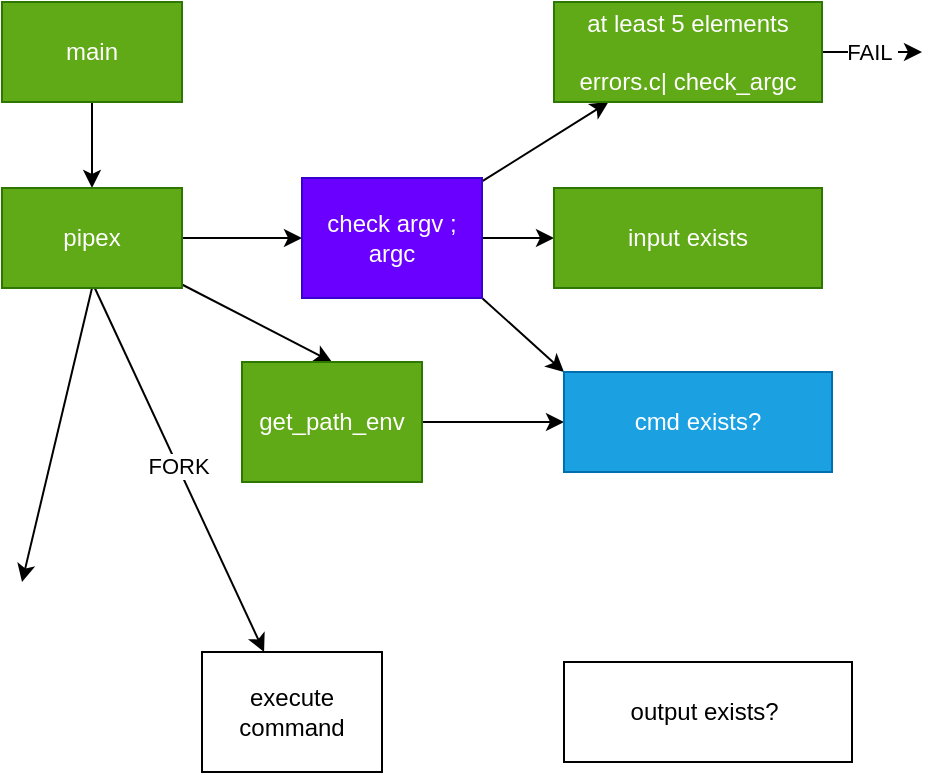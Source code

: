 <mxfile>
    <diagram id="X7niwABJMkOqxbPmT2E9" name="Page-1">
        <mxGraphModel dx="455" dy="571" grid="1" gridSize="10" guides="1" tooltips="1" connect="1" arrows="1" fold="1" page="1" pageScale="1" pageWidth="827" pageHeight="1169" math="0" shadow="0">
            <root>
                <mxCell id="0"/>
                <mxCell id="1" parent="0"/>
                <mxCell id="10" value="" style="edgeStyle=none;html=1;" parent="1" source="2" target="3" edge="1">
                    <mxGeometry relative="1" as="geometry"/>
                </mxCell>
                <mxCell id="2" value="main" style="rounded=0;whiteSpace=wrap;html=1;fillColor=#60a917;fontColor=#ffffff;strokeColor=#2D7600;" parent="1" vertex="1">
                    <mxGeometry x="100" y="20" width="90" height="50" as="geometry"/>
                </mxCell>
                <mxCell id="9" value="" style="edgeStyle=none;html=1;" parent="1" source="3" target="6" edge="1">
                    <mxGeometry relative="1" as="geometry"/>
                </mxCell>
                <mxCell id="11" value="" style="edgeStyle=none;html=1;entryX=0.5;entryY=0;entryDx=0;entryDy=0;" parent="1" source="3" target="18" edge="1">
                    <mxGeometry relative="1" as="geometry">
                        <mxPoint x="87.857" y="213" as="targetPoint"/>
                    </mxGeometry>
                </mxCell>
                <mxCell id="12" value="FORK" style="edgeStyle=none;html=1;" parent="1" target="5" edge="1">
                    <mxGeometry relative="1" as="geometry">
                        <mxPoint x="145" y="160" as="sourcePoint"/>
                    </mxGeometry>
                </mxCell>
                <mxCell id="25" style="edgeStyle=none;html=1;exitX=0.5;exitY=1;exitDx=0;exitDy=0;" edge="1" parent="1" source="3">
                    <mxGeometry relative="1" as="geometry">
                        <mxPoint x="110" y="310" as="targetPoint"/>
                    </mxGeometry>
                </mxCell>
                <mxCell id="3" value="pipex&lt;span style=&quot;color: rgba(0 , 0 , 0 , 0) ; font-family: monospace ; font-size: 0px&quot;&gt;%3CmxGraphModel%3E%3Croot%3E%3CmxCell%20id%3D%220%22%2F%3E%3CmxCell%20id%3D%221%22%20parent%3D%220%22%2F%3E%3CmxCell%20id%3D%222%22%20value%3D%22main%22%20style%3D%22rounded%3D0%3BwhiteSpace%3Dwrap%3Bhtml%3D1%3B%22%20vertex%3D%221%22%20parent%3D%221%22%3E%3CmxGeometry%20x%3D%22100%22%20y%3D%2250%22%20width%3D%22120%22%20height%3D%2260%22%20as%3D%22geometry%22%2F%3E%3C%2FmxCell%3E%3C%2Froot%3E%3C%2FmxGraphModel%3E&lt;/span&gt;" style="rounded=0;whiteSpace=wrap;html=1;fillColor=#60a917;fontColor=#ffffff;strokeColor=#2D7600;" parent="1" vertex="1">
                    <mxGeometry x="100" y="113" width="90" height="50" as="geometry"/>
                </mxCell>
                <mxCell id="5" value="execute command" style="rounded=0;whiteSpace=wrap;html=1;" parent="1" vertex="1">
                    <mxGeometry x="200" y="345" width="90" height="60" as="geometry"/>
                </mxCell>
                <mxCell id="8" value="" style="edgeStyle=none;html=1;" parent="1" source="6" target="7" edge="1">
                    <mxGeometry relative="1" as="geometry"/>
                </mxCell>
                <mxCell id="13" style="edgeStyle=none;html=1;exitX=1;exitY=0.5;exitDx=0;exitDy=0;entryX=0;entryY=0.5;entryDx=0;entryDy=0;" parent="1" source="6" target="14" edge="1">
                    <mxGeometry relative="1" as="geometry">
                        <mxPoint x="380" y="138" as="targetPoint"/>
                    </mxGeometry>
                </mxCell>
                <mxCell id="23" style="edgeStyle=none;html=1;exitX=1;exitY=1;exitDx=0;exitDy=0;entryX=0;entryY=0;entryDx=0;entryDy=0;" edge="1" parent="1" source="6" target="22">
                    <mxGeometry relative="1" as="geometry"/>
                </mxCell>
                <mxCell id="6" value="check argv ; argc" style="rounded=0;whiteSpace=wrap;html=1;fillColor=#6a00ff;fontColor=#ffffff;strokeColor=#3700CC;" parent="1" vertex="1">
                    <mxGeometry x="250" y="108" width="90" height="60" as="geometry"/>
                </mxCell>
                <mxCell id="17" value="FAIL&amp;nbsp;" style="edgeStyle=none;html=1;exitX=1;exitY=0.5;exitDx=0;exitDy=0;" parent="1" source="7" edge="1">
                    <mxGeometry relative="1" as="geometry">
                        <mxPoint x="560" y="45" as="targetPoint"/>
                    </mxGeometry>
                </mxCell>
                <mxCell id="7" value="at least 5 elements&lt;br&gt;&lt;br&gt;errors.c| check_argc" style="whiteSpace=wrap;html=1;rounded=0;fillColor=#60a917;fontColor=#ffffff;strokeColor=#2D7600;" parent="1" vertex="1">
                    <mxGeometry x="376" y="20" width="134" height="50" as="geometry"/>
                </mxCell>
                <mxCell id="14" value="input exists" style="whiteSpace=wrap;html=1;rounded=0;fillColor=#60a917;fontColor=#ffffff;strokeColor=#2D7600;" parent="1" vertex="1">
                    <mxGeometry x="376" y="113" width="134" height="50" as="geometry"/>
                </mxCell>
                <mxCell id="15" value="output exists?&amp;nbsp;" style="whiteSpace=wrap;html=1;rounded=0;" parent="1" vertex="1">
                    <mxGeometry x="381" y="350" width="144" height="50" as="geometry"/>
                </mxCell>
                <mxCell id="24" style="edgeStyle=none;html=1;entryX=0;entryY=0.5;entryDx=0;entryDy=0;" edge="1" parent="1" source="18" target="22">
                    <mxGeometry relative="1" as="geometry"/>
                </mxCell>
                <mxCell id="18" value="get_path_env" style="rounded=0;whiteSpace=wrap;html=1;fillColor=#60a917;strokeColor=#2D7600;fontColor=#ffffff;" vertex="1" parent="1">
                    <mxGeometry x="220" y="200" width="90" height="60" as="geometry"/>
                </mxCell>
                <mxCell id="22" value="cmd exists?" style="whiteSpace=wrap;html=1;rounded=0;fillColor=#1ba1e2;fontColor=#ffffff;strokeColor=#006EAF;" vertex="1" parent="1">
                    <mxGeometry x="381" y="205" width="134" height="50" as="geometry"/>
                </mxCell>
            </root>
        </mxGraphModel>
    </diagram>
</mxfile>
